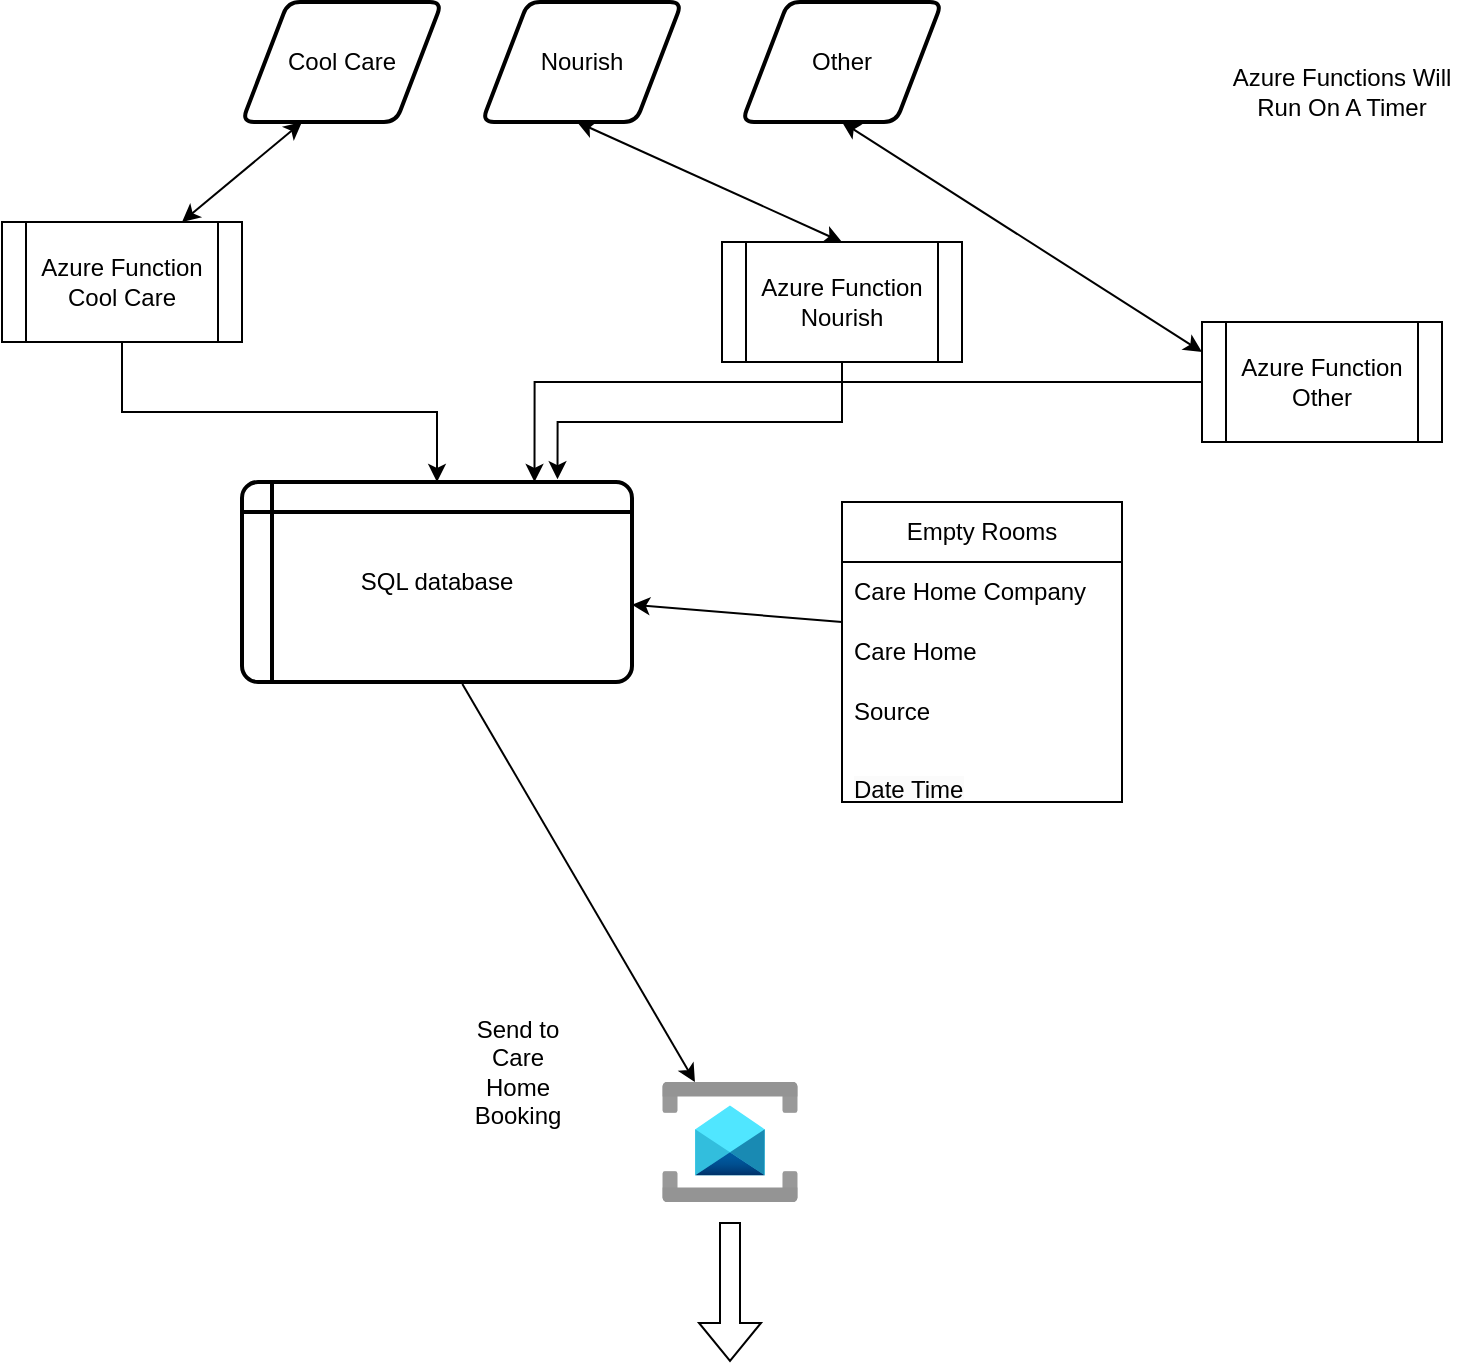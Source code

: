 <mxfile version="20.8.16" type="github">
  <diagram name="Page-1" id="-GhN3AoTO70XJhTJp4iw">
    <mxGraphModel dx="1434" dy="760" grid="1" gridSize="10" guides="1" tooltips="1" connect="1" arrows="1" fold="1" page="1" pageScale="1" pageWidth="827" pageHeight="1169" math="0" shadow="0">
      <root>
        <mxCell id="0" />
        <mxCell id="1" parent="0" />
        <mxCell id="H3vJnbtFCfsntMHC7mZ7-4" value="Cool Care" style="shape=parallelogram;html=1;strokeWidth=2;perimeter=parallelogramPerimeter;whiteSpace=wrap;rounded=1;arcSize=12;size=0.23;" parent="1" vertex="1">
          <mxGeometry x="170" y="70" width="100" height="60" as="geometry" />
        </mxCell>
        <mxCell id="H3vJnbtFCfsntMHC7mZ7-5" value="Nourish" style="shape=parallelogram;html=1;strokeWidth=2;perimeter=parallelogramPerimeter;whiteSpace=wrap;rounded=1;arcSize=12;size=0.23;" parent="1" vertex="1">
          <mxGeometry x="290" y="70" width="100" height="60" as="geometry" />
        </mxCell>
        <mxCell id="H3vJnbtFCfsntMHC7mZ7-6" value="Other" style="shape=parallelogram;html=1;strokeWidth=2;perimeter=parallelogramPerimeter;whiteSpace=wrap;rounded=1;arcSize=12;size=0.23;" parent="1" vertex="1">
          <mxGeometry x="420" y="70" width="100" height="60" as="geometry" />
        </mxCell>
        <mxCell id="H3vJnbtFCfsntMHC7mZ7-9" value="SQL database" style="shape=internalStorage;whiteSpace=wrap;html=1;dx=15;dy=15;rounded=1;arcSize=8;strokeWidth=2;" parent="1" vertex="1">
          <mxGeometry x="170" y="310" width="195" height="100" as="geometry" />
        </mxCell>
        <mxCell id="H3vJnbtFCfsntMHC7mZ7-10" value="" style="aspect=fixed;html=1;points=[];align=center;image;fontSize=12;image=img/lib/azure2/integration/Service_Bus.svg;" parent="1" vertex="1">
          <mxGeometry x="380" y="610" width="68" height="60" as="geometry" />
        </mxCell>
        <mxCell id="H3vJnbtFCfsntMHC7mZ7-14" value="" style="endArrow=classic;startArrow=classic;html=1;rounded=0;entryX=0.5;entryY=1;entryDx=0;entryDy=0;exitX=0;exitY=0.25;exitDx=0;exitDy=0;" parent="1" source="0p7wAYVFCt_S4dTXTZlT-1" target="H3vJnbtFCfsntMHC7mZ7-6" edge="1">
          <mxGeometry width="50" height="50" relative="1" as="geometry">
            <mxPoint x="341.5" y="310" as="sourcePoint" />
            <mxPoint x="391.5" y="260" as="targetPoint" />
          </mxGeometry>
        </mxCell>
        <mxCell id="H3vJnbtFCfsntMHC7mZ7-15" value="" style="endArrow=classic;html=1;rounded=0;exitX=0.565;exitY=1.01;exitDx=0;exitDy=0;exitPerimeter=0;" parent="1" target="H3vJnbtFCfsntMHC7mZ7-10" edge="1" source="H3vJnbtFCfsntMHC7mZ7-9">
          <mxGeometry width="50" height="50" relative="1" as="geometry">
            <mxPoint x="310" y="380" as="sourcePoint" />
            <mxPoint x="360" y="330" as="targetPoint" />
          </mxGeometry>
        </mxCell>
        <mxCell id="H3vJnbtFCfsntMHC7mZ7-16" value="" style="shape=flexArrow;endArrow=classic;html=1;rounded=0;" parent="1" edge="1">
          <mxGeometry width="50" height="50" relative="1" as="geometry">
            <mxPoint x="414" y="680" as="sourcePoint" />
            <mxPoint x="414" y="750" as="targetPoint" />
          </mxGeometry>
        </mxCell>
        <mxCell id="H3vJnbtFCfsntMHC7mZ7-17" value="Send to Care Home Booking" style="text;html=1;strokeColor=none;fillColor=none;align=center;verticalAlign=middle;whiteSpace=wrap;rounded=0;" parent="1" vertex="1">
          <mxGeometry x="277.5" y="590" width="60" height="30" as="geometry" />
        </mxCell>
        <mxCell id="H3vJnbtFCfsntMHC7mZ7-19" value="" style="endArrow=classic;html=1;rounded=0;exitX=0;exitY=0.5;exitDx=0;exitDy=0;entryX=1;entryY=0.614;entryDx=0;entryDy=0;entryPerimeter=0;" parent="1" target="H3vJnbtFCfsntMHC7mZ7-9" edge="1">
          <mxGeometry width="50" height="50" relative="1" as="geometry">
            <mxPoint x="470" y="380" as="sourcePoint" />
            <mxPoint x="440" y="350" as="targetPoint" />
          </mxGeometry>
        </mxCell>
        <mxCell id="0p7wAYVFCt_S4dTXTZlT-10" style="edgeStyle=orthogonalEdgeStyle;rounded=0;orthogonalLoop=1;jettySize=auto;html=1;entryX=0.75;entryY=0;entryDx=0;entryDy=0;" parent="1" source="0p7wAYVFCt_S4dTXTZlT-1" target="H3vJnbtFCfsntMHC7mZ7-9" edge="1">
          <mxGeometry relative="1" as="geometry" />
        </mxCell>
        <mxCell id="0p7wAYVFCt_S4dTXTZlT-1" value="Azure Function Other" style="shape=process;whiteSpace=wrap;html=1;backgroundOutline=1;" parent="1" vertex="1">
          <mxGeometry x="650" y="230" width="120" height="60" as="geometry" />
        </mxCell>
        <mxCell id="0p7wAYVFCt_S4dTXTZlT-8" style="edgeStyle=orthogonalEdgeStyle;rounded=0;orthogonalLoop=1;jettySize=auto;html=1;exitX=0.5;exitY=1;exitDx=0;exitDy=0;entryX=0.809;entryY=-0.014;entryDx=0;entryDy=0;entryPerimeter=0;" parent="1" source="0p7wAYVFCt_S4dTXTZlT-2" target="H3vJnbtFCfsntMHC7mZ7-9" edge="1">
          <mxGeometry relative="1" as="geometry" />
        </mxCell>
        <mxCell id="0p7wAYVFCt_S4dTXTZlT-2" value="Azure Function Nourish" style="shape=process;whiteSpace=wrap;html=1;backgroundOutline=1;" parent="1" vertex="1">
          <mxGeometry x="410" y="190" width="120" height="60" as="geometry" />
        </mxCell>
        <mxCell id="0p7wAYVFCt_S4dTXTZlT-7" style="edgeStyle=orthogonalEdgeStyle;rounded=0;orthogonalLoop=1;jettySize=auto;html=1;entryX=0.5;entryY=0;entryDx=0;entryDy=0;" parent="1" source="0p7wAYVFCt_S4dTXTZlT-3" target="H3vJnbtFCfsntMHC7mZ7-9" edge="1">
          <mxGeometry relative="1" as="geometry" />
        </mxCell>
        <mxCell id="0p7wAYVFCt_S4dTXTZlT-3" value="Azure Function Cool Care" style="shape=process;whiteSpace=wrap;html=1;backgroundOutline=1;" parent="1" vertex="1">
          <mxGeometry x="50" y="180" width="120" height="60" as="geometry" />
        </mxCell>
        <mxCell id="0p7wAYVFCt_S4dTXTZlT-4" value="" style="endArrow=classic;startArrow=classic;html=1;rounded=0;exitX=0.75;exitY=0;exitDx=0;exitDy=0;" parent="1" source="0p7wAYVFCt_S4dTXTZlT-3" edge="1">
          <mxGeometry width="50" height="50" relative="1" as="geometry">
            <mxPoint x="150" y="180" as="sourcePoint" />
            <mxPoint x="200" y="130" as="targetPoint" />
          </mxGeometry>
        </mxCell>
        <mxCell id="0p7wAYVFCt_S4dTXTZlT-6" value="" style="endArrow=classic;startArrow=classic;html=1;rounded=0;exitX=0.5;exitY=0;exitDx=0;exitDy=0;" parent="1" source="0p7wAYVFCt_S4dTXTZlT-2" edge="1">
          <mxGeometry width="50" height="50" relative="1" as="geometry">
            <mxPoint x="287.5" y="180" as="sourcePoint" />
            <mxPoint x="337.5" y="130" as="targetPoint" />
          </mxGeometry>
        </mxCell>
        <mxCell id="0p7wAYVFCt_S4dTXTZlT-11" value="Azure Functions Will Run On A Timer" style="text;html=1;strokeColor=none;fillColor=none;align=center;verticalAlign=middle;whiteSpace=wrap;rounded=0;" parent="1" vertex="1">
          <mxGeometry x="660" y="100" width="120" height="30" as="geometry" />
        </mxCell>
        <mxCell id="ZdYEU_YWcYxwGLzEyIS_-1" value="Empty Rooms" style="swimlane;fontStyle=0;childLayout=stackLayout;horizontal=1;startSize=30;horizontalStack=0;resizeParent=1;resizeParentMax=0;resizeLast=0;collapsible=1;marginBottom=0;whiteSpace=wrap;html=1;" vertex="1" parent="1">
          <mxGeometry x="470" y="320" width="140" height="150" as="geometry" />
        </mxCell>
        <mxCell id="ZdYEU_YWcYxwGLzEyIS_-2" value="Care Home Company" style="text;strokeColor=none;fillColor=none;align=left;verticalAlign=middle;spacingLeft=4;spacingRight=4;overflow=hidden;points=[[0,0.5],[1,0.5]];portConstraint=eastwest;rotatable=0;whiteSpace=wrap;html=1;" vertex="1" parent="ZdYEU_YWcYxwGLzEyIS_-1">
          <mxGeometry y="30" width="140" height="30" as="geometry" />
        </mxCell>
        <mxCell id="ZdYEU_YWcYxwGLzEyIS_-3" value="Care Home" style="text;strokeColor=none;fillColor=none;align=left;verticalAlign=middle;spacingLeft=4;spacingRight=4;overflow=hidden;points=[[0,0.5],[1,0.5]];portConstraint=eastwest;rotatable=0;whiteSpace=wrap;html=1;" vertex="1" parent="ZdYEU_YWcYxwGLzEyIS_-1">
          <mxGeometry y="60" width="140" height="30" as="geometry" />
        </mxCell>
        <mxCell id="ZdYEU_YWcYxwGLzEyIS_-6" value="Source" style="text;strokeColor=none;fillColor=none;align=left;verticalAlign=middle;spacingLeft=4;spacingRight=4;overflow=hidden;points=[[0,0.5],[1,0.5]];portConstraint=eastwest;rotatable=0;whiteSpace=wrap;html=1;" vertex="1" parent="ZdYEU_YWcYxwGLzEyIS_-1">
          <mxGeometry y="90" width="140" height="30" as="geometry" />
        </mxCell>
        <mxCell id="ZdYEU_YWcYxwGLzEyIS_-5" value="&#xa;&lt;span style=&quot;color: rgb(0, 0, 0); font-family: Helvetica; font-size: 12px; font-style: normal; font-variant-ligatures: normal; font-variant-caps: normal; font-weight: 400; letter-spacing: normal; orphans: 2; text-align: left; text-indent: 0px; text-transform: none; widows: 2; word-spacing: 0px; -webkit-text-stroke-width: 0px; background-color: rgb(251, 251, 251); text-decoration-thickness: initial; text-decoration-style: initial; text-decoration-color: initial; float: none; display: inline !important;&quot;&gt;Date Time&lt;/span&gt;&#xa;&#xa;" style="text;strokeColor=none;fillColor=none;align=left;verticalAlign=middle;spacingLeft=4;spacingRight=4;overflow=hidden;points=[[0,0.5],[1,0.5]];portConstraint=eastwest;rotatable=0;whiteSpace=wrap;html=1;" vertex="1" parent="ZdYEU_YWcYxwGLzEyIS_-1">
          <mxGeometry y="120" width="140" height="30" as="geometry" />
        </mxCell>
      </root>
    </mxGraphModel>
  </diagram>
</mxfile>
